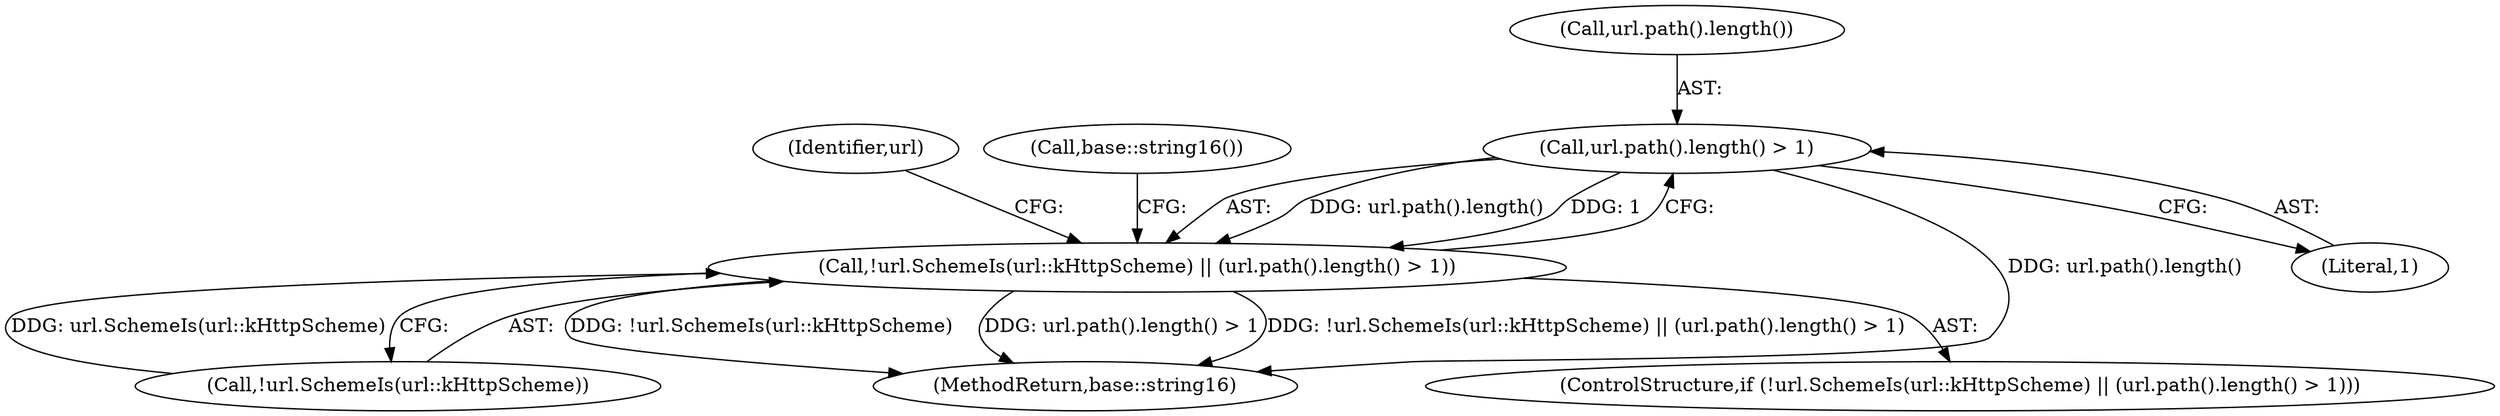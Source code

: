 digraph "1_Chrome_3454ed7b88318dcd4539c6e1a50d27b0ca535686@del" {
"1000130" [label="(Call,url.path().length() > 1)"];
"1000126" [label="(Call,!url.SchemeIs(url::kHttpScheme) || (url.path().length() > 1))"];
"1000127" [label="(Call,!url.SchemeIs(url::kHttpScheme))"];
"1000139" [label="(MethodReturn,base::string16)"];
"1000132" [label="(Literal,1)"];
"1000137" [label="(Identifier,url)"];
"1000131" [label="(Call,url.path().length())"];
"1000126" [label="(Call,!url.SchemeIs(url::kHttpScheme) || (url.path().length() > 1))"];
"1000125" [label="(ControlStructure,if (!url.SchemeIs(url::kHttpScheme) || (url.path().length() > 1)))"];
"1000130" [label="(Call,url.path().length() > 1)"];
"1000134" [label="(Call,base::string16())"];
"1000130" -> "1000126"  [label="AST: "];
"1000130" -> "1000132"  [label="CFG: "];
"1000131" -> "1000130"  [label="AST: "];
"1000132" -> "1000130"  [label="AST: "];
"1000126" -> "1000130"  [label="CFG: "];
"1000130" -> "1000139"  [label="DDG: url.path().length()"];
"1000130" -> "1000126"  [label="DDG: url.path().length()"];
"1000130" -> "1000126"  [label="DDG: 1"];
"1000126" -> "1000125"  [label="AST: "];
"1000126" -> "1000127"  [label="CFG: "];
"1000127" -> "1000126"  [label="AST: "];
"1000134" -> "1000126"  [label="CFG: "];
"1000137" -> "1000126"  [label="CFG: "];
"1000126" -> "1000139"  [label="DDG: !url.SchemeIs(url::kHttpScheme)"];
"1000126" -> "1000139"  [label="DDG: url.path().length() > 1"];
"1000126" -> "1000139"  [label="DDG: !url.SchemeIs(url::kHttpScheme) || (url.path().length() > 1)"];
"1000127" -> "1000126"  [label="DDG: url.SchemeIs(url::kHttpScheme)"];
}
